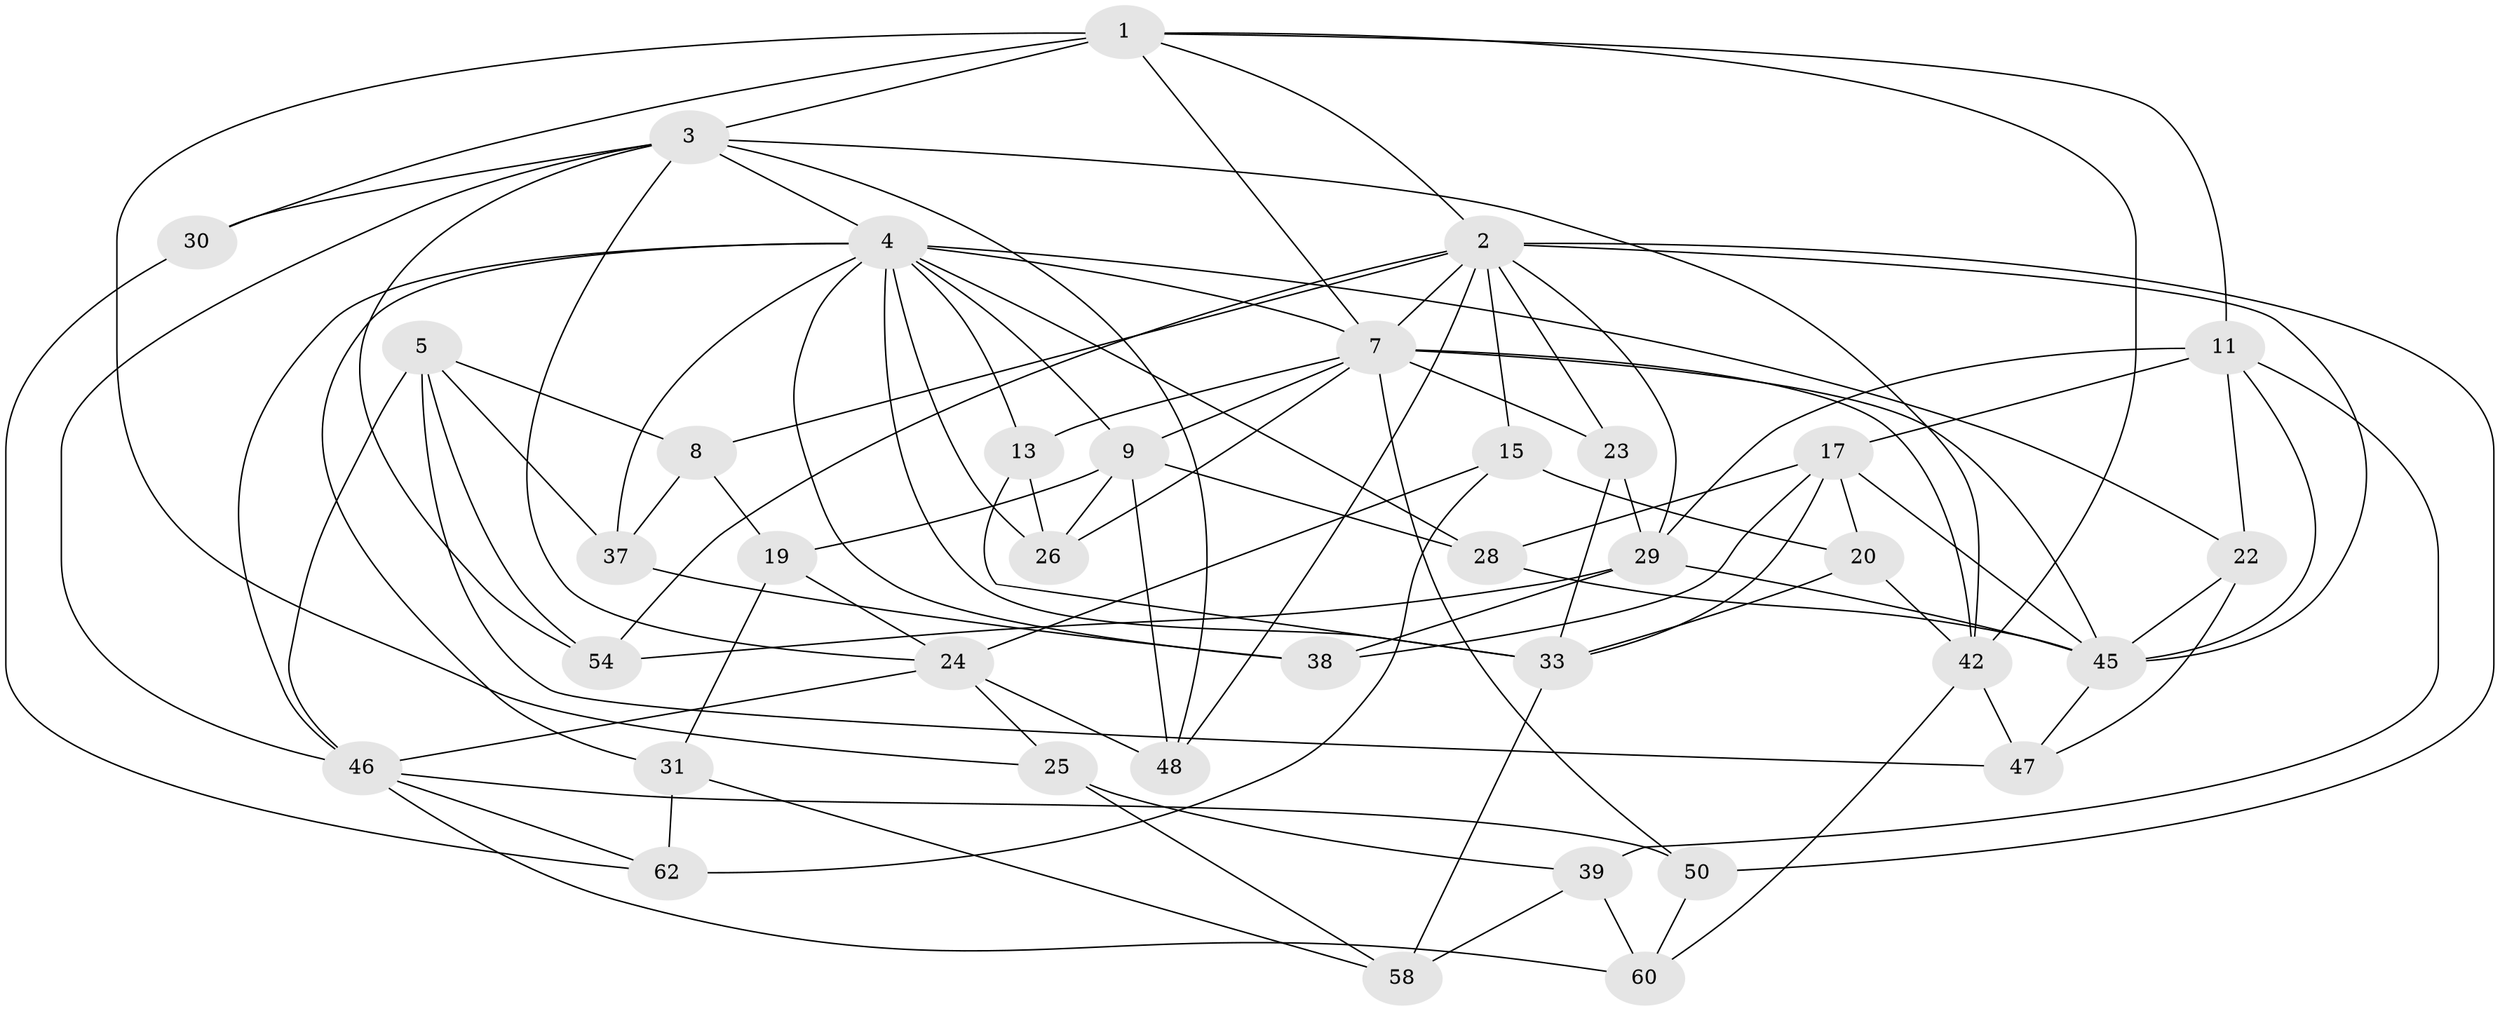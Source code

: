 // original degree distribution, {4: 1.0}
// Generated by graph-tools (version 1.1) at 2025/20/03/04/25 18:20:52]
// undirected, 37 vertices, 98 edges
graph export_dot {
graph [start="1"]
  node [color=gray90,style=filled];
  1 [super="+6+40"];
  2 [super="+63+14"];
  3 [super="+53+57"];
  4 [super="+55+10"];
  5 [super="+12"];
  7 [super="+16"];
  8;
  9 [super="+18"];
  11 [super="+34"];
  13;
  15;
  17 [super="+21"];
  19;
  20;
  22;
  23;
  24 [super="+61"];
  25;
  26;
  28;
  29 [super="+35"];
  30;
  31;
  33 [super="+41"];
  37;
  38;
  39;
  42 [super="+51"];
  45 [super="+52+49"];
  46 [super="+56"];
  47;
  48;
  50;
  54;
  58;
  60;
  62;
  1 -- 3;
  1 -- 11;
  1 -- 30 [weight=2];
  1 -- 25;
  1 -- 42;
  1 -- 2;
  1 -- 7;
  2 -- 8;
  2 -- 29;
  2 -- 54;
  2 -- 15;
  2 -- 48;
  2 -- 50;
  2 -- 23;
  2 -- 7;
  2 -- 45;
  3 -- 30;
  3 -- 4;
  3 -- 48;
  3 -- 24;
  3 -- 54;
  3 -- 42;
  3 -- 46;
  4 -- 38;
  4 -- 26;
  4 -- 33;
  4 -- 9;
  4 -- 37;
  4 -- 7;
  4 -- 13;
  4 -- 22;
  4 -- 28;
  4 -- 31;
  4 -- 46;
  5 -- 37;
  5 -- 54;
  5 -- 8;
  5 -- 47;
  5 -- 46 [weight=2];
  7 -- 42;
  7 -- 9;
  7 -- 13;
  7 -- 45;
  7 -- 50;
  7 -- 23;
  7 -- 26;
  8 -- 37;
  8 -- 19;
  9 -- 48;
  9 -- 19;
  9 -- 26;
  9 -- 28;
  11 -- 17;
  11 -- 39;
  11 -- 45;
  11 -- 29;
  11 -- 22;
  13 -- 26;
  13 -- 33;
  15 -- 20;
  15 -- 24;
  15 -- 62;
  17 -- 20;
  17 -- 33;
  17 -- 28;
  17 -- 38;
  17 -- 45;
  19 -- 31;
  19 -- 24;
  20 -- 42;
  20 -- 33;
  22 -- 45;
  22 -- 47;
  23 -- 33;
  23 -- 29;
  24 -- 48;
  24 -- 25;
  24 -- 46;
  25 -- 39;
  25 -- 58;
  28 -- 45;
  29 -- 38;
  29 -- 45;
  29 -- 54;
  30 -- 62;
  31 -- 62;
  31 -- 58;
  33 -- 58;
  37 -- 38;
  39 -- 58;
  39 -- 60;
  42 -- 60;
  42 -- 47;
  45 -- 47;
  46 -- 60;
  46 -- 62;
  46 -- 50;
  50 -- 60;
}
